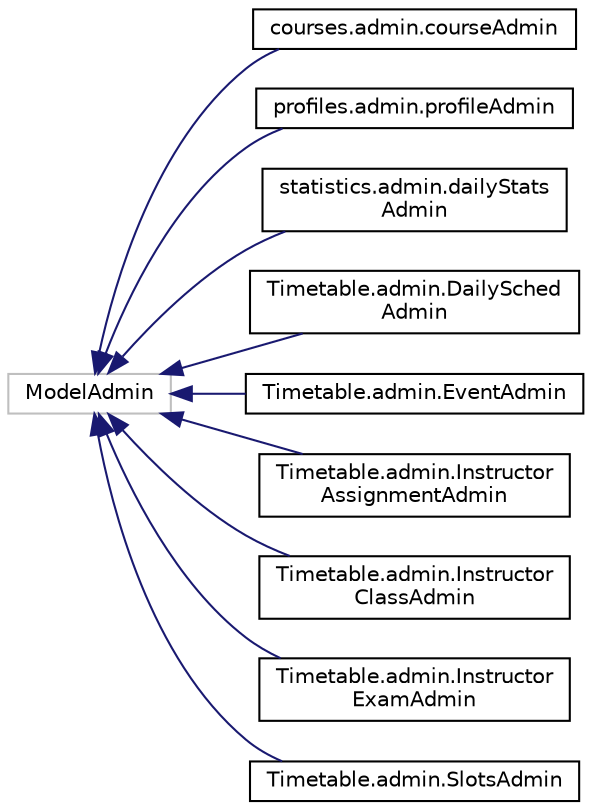 digraph "Graphical Class Hierarchy"
{
  edge [fontname="Helvetica",fontsize="10",labelfontname="Helvetica",labelfontsize="10"];
  node [fontname="Helvetica",fontsize="10",shape=record];
  rankdir="LR";
  Node8 [label="ModelAdmin",height=0.2,width=0.4,color="grey75", fillcolor="white", style="filled"];
  Node8 -> Node0 [dir="back",color="midnightblue",fontsize="10",style="solid",fontname="Helvetica"];
  Node0 [label="courses.admin.courseAdmin",height=0.2,width=0.4,color="black", fillcolor="white", style="filled",URL="$classcourses_1_1admin_1_1courseAdmin.html"];
  Node8 -> Node10 [dir="back",color="midnightblue",fontsize="10",style="solid",fontname="Helvetica"];
  Node10 [label="profiles.admin.profileAdmin",height=0.2,width=0.4,color="black", fillcolor="white", style="filled",URL="$classprofiles_1_1admin_1_1profileAdmin.html",tooltip="Your profile get registered with the admin and can be viewed in admin page. "];
  Node8 -> Node11 [dir="back",color="midnightblue",fontsize="10",style="solid",fontname="Helvetica"];
  Node11 [label="statistics.admin.dailyStats\lAdmin",height=0.2,width=0.4,color="black", fillcolor="white", style="filled",URL="$classstatistics_1_1admin_1_1dailyStatsAdmin.html",tooltip="dailyStats get registered with the admin and can be viewed in admin page and used to do editing if ne..."];
  Node8 -> Node12 [dir="back",color="midnightblue",fontsize="10",style="solid",fontname="Helvetica"];
  Node12 [label="Timetable.admin.DailySched\lAdmin",height=0.2,width=0.4,color="black", fillcolor="white", style="filled",URL="$classTimetable_1_1admin_1_1DailySchedAdmin.html"];
  Node8 -> Node13 [dir="back",color="midnightblue",fontsize="10",style="solid",fontname="Helvetica"];
  Node13 [label="Timetable.admin.EventAdmin",height=0.2,width=0.4,color="black", fillcolor="white", style="filled",URL="$classTimetable_1_1admin_1_1EventAdmin.html"];
  Node8 -> Node14 [dir="back",color="midnightblue",fontsize="10",style="solid",fontname="Helvetica"];
  Node14 [label="Timetable.admin.Instructor\lAssignmentAdmin",height=0.2,width=0.4,color="black", fillcolor="white", style="filled",URL="$classTimetable_1_1admin_1_1InstructorAssignmentAdmin.html"];
  Node8 -> Node15 [dir="back",color="midnightblue",fontsize="10",style="solid",fontname="Helvetica"];
  Node15 [label="Timetable.admin.Instructor\lClassAdmin",height=0.2,width=0.4,color="black", fillcolor="white", style="filled",URL="$classTimetable_1_1admin_1_1InstructorClassAdmin.html"];
  Node8 -> Node16 [dir="back",color="midnightblue",fontsize="10",style="solid",fontname="Helvetica"];
  Node16 [label="Timetable.admin.Instructor\lExamAdmin",height=0.2,width=0.4,color="black", fillcolor="white", style="filled",URL="$classTimetable_1_1admin_1_1InstructorExamAdmin.html"];
  Node8 -> Node17 [dir="back",color="midnightblue",fontsize="10",style="solid",fontname="Helvetica"];
  Node17 [label="Timetable.admin.SlotsAdmin",height=0.2,width=0.4,color="black", fillcolor="white", style="filled",URL="$classTimetable_1_1admin_1_1SlotsAdmin.html"];
}
